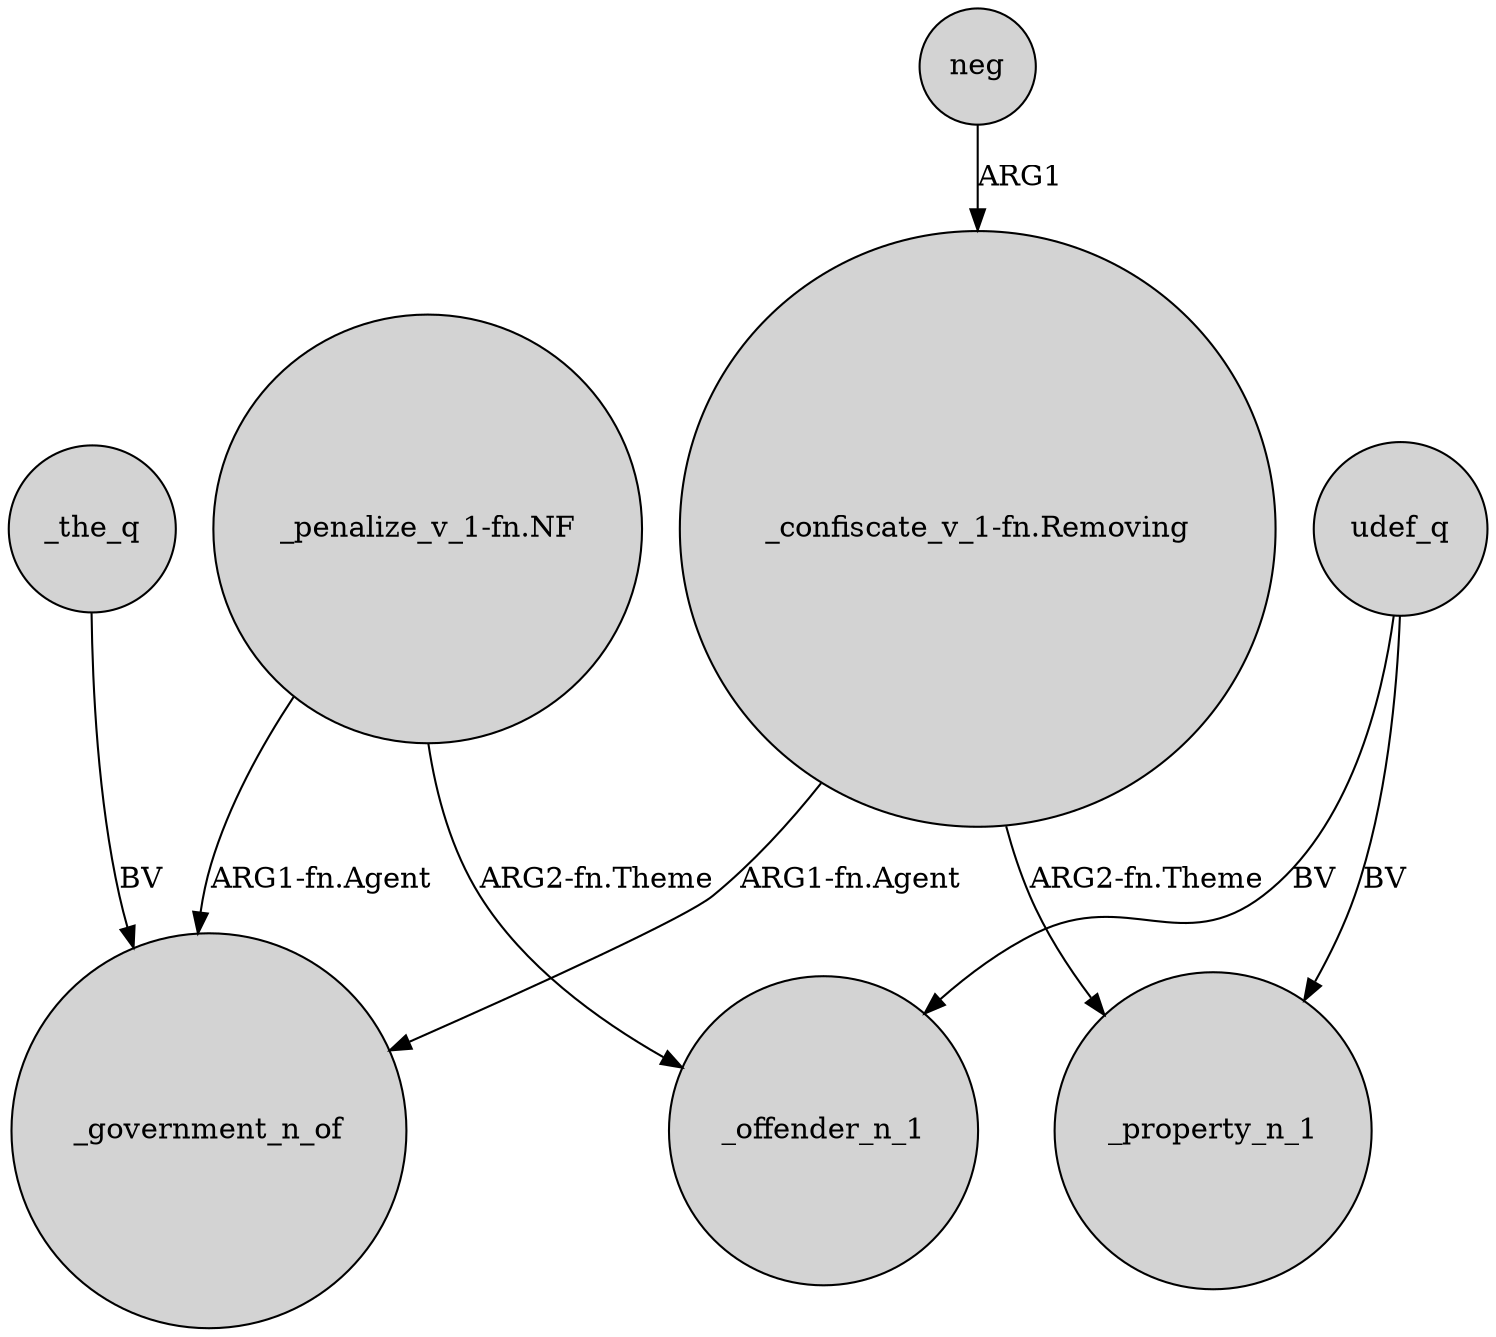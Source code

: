 digraph {
	node [shape=circle style=filled]
	"_penalize_v_1-fn.NF" -> _government_n_of [label="ARG1-fn.Agent"]
	_the_q -> _government_n_of [label=BV]
	"_confiscate_v_1-fn.Removing" -> _property_n_1 [label="ARG2-fn.Theme"]
	neg -> "_confiscate_v_1-fn.Removing" [label=ARG1]
	"_confiscate_v_1-fn.Removing" -> _government_n_of [label="ARG1-fn.Agent"]
	udef_q -> _property_n_1 [label=BV]
	"_penalize_v_1-fn.NF" -> _offender_n_1 [label="ARG2-fn.Theme"]
	udef_q -> _offender_n_1 [label=BV]
}
